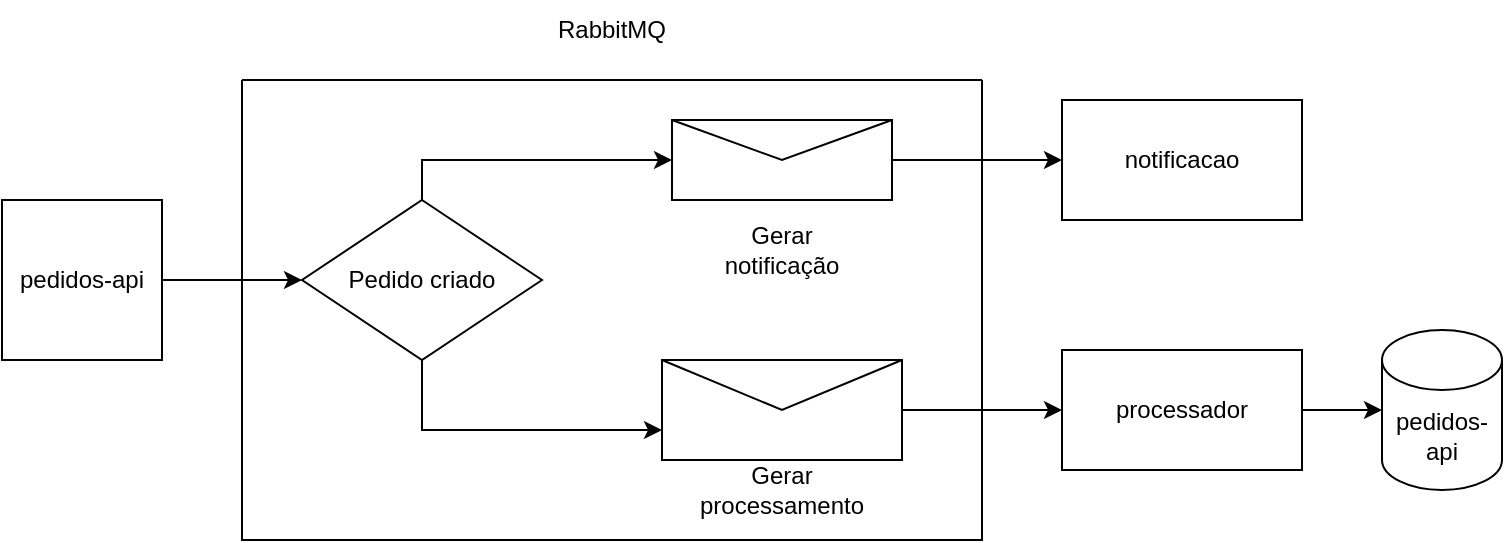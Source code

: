 <mxfile version="28.2.8">
  <diagram name="Página-1" id="nGdix9Tefhak79_3T-nR">
    <mxGraphModel dx="864" dy="482" grid="1" gridSize="10" guides="1" tooltips="1" connect="1" arrows="1" fold="1" page="1" pageScale="1" pageWidth="827" pageHeight="1169" background="#ffffff" math="0" shadow="0">
      <root>
        <mxCell id="0" />
        <mxCell id="1" parent="0" />
        <mxCell id="QhsTkfnuILe21DntARuZ-6" value="" style="edgeStyle=orthogonalEdgeStyle;rounded=0;orthogonalLoop=1;jettySize=auto;html=1;" edge="1" parent="1" source="QhsTkfnuILe21DntARuZ-1" target="QhsTkfnuILe21DntARuZ-5">
          <mxGeometry relative="1" as="geometry" />
        </mxCell>
        <mxCell id="QhsTkfnuILe21DntARuZ-1" value="pedidos-api" style="whiteSpace=wrap;html=1;aspect=fixed;" vertex="1" parent="1">
          <mxGeometry x="50" y="160" width="80" height="80" as="geometry" />
        </mxCell>
        <mxCell id="QhsTkfnuILe21DntARuZ-18" value="" style="edgeStyle=orthogonalEdgeStyle;rounded=0;orthogonalLoop=1;jettySize=auto;html=1;" edge="1" parent="1" source="QhsTkfnuILe21DntARuZ-25" target="QhsTkfnuILe21DntARuZ-17">
          <mxGeometry relative="1" as="geometry">
            <mxPoint x="540" y="260" as="sourcePoint" />
          </mxGeometry>
        </mxCell>
        <mxCell id="QhsTkfnuILe21DntARuZ-16" value="" style="edgeStyle=orthogonalEdgeStyle;rounded=0;orthogonalLoop=1;jettySize=auto;html=1;exitX=1;exitY=0.5;exitDx=0;exitDy=0;" edge="1" parent="1" source="QhsTkfnuILe21DntARuZ-24" target="QhsTkfnuILe21DntARuZ-15">
          <mxGeometry relative="1" as="geometry">
            <mxPoint x="540" y="140" as="sourcePoint" />
          </mxGeometry>
        </mxCell>
        <mxCell id="QhsTkfnuILe21DntARuZ-15" value="notificacao" style="whiteSpace=wrap;html=1;" vertex="1" parent="1">
          <mxGeometry x="580" y="110" width="120" height="60" as="geometry" />
        </mxCell>
        <mxCell id="QhsTkfnuILe21DntARuZ-35" value="" style="edgeStyle=orthogonalEdgeStyle;rounded=0;orthogonalLoop=1;jettySize=auto;html=1;" edge="1" parent="1" source="QhsTkfnuILe21DntARuZ-17" target="QhsTkfnuILe21DntARuZ-34">
          <mxGeometry relative="1" as="geometry" />
        </mxCell>
        <mxCell id="QhsTkfnuILe21DntARuZ-17" value="processador" style="whiteSpace=wrap;html=1;" vertex="1" parent="1">
          <mxGeometry x="580" y="235" width="120" height="60" as="geometry" />
        </mxCell>
        <mxCell id="QhsTkfnuILe21DntARuZ-19" value="" style="swimlane;startSize=0;" vertex="1" parent="1">
          <mxGeometry x="170" y="100" width="370" height="230" as="geometry" />
        </mxCell>
        <mxCell id="QhsTkfnuILe21DntARuZ-38" value="" style="edgeStyle=orthogonalEdgeStyle;rounded=0;orthogonalLoop=1;jettySize=auto;html=1;entryX=0;entryY=0.7;entryDx=0;entryDy=0;" edge="1" parent="QhsTkfnuILe21DntARuZ-19" source="QhsTkfnuILe21DntARuZ-5" target="QhsTkfnuILe21DntARuZ-25">
          <mxGeometry relative="1" as="geometry">
            <mxPoint x="90" y="230" as="targetPoint" />
            <Array as="points">
              <mxPoint x="90" y="175" />
            </Array>
          </mxGeometry>
        </mxCell>
        <mxCell id="QhsTkfnuILe21DntARuZ-5" value="Pedido criado" style="rhombus;whiteSpace=wrap;html=1;" vertex="1" parent="QhsTkfnuILe21DntARuZ-19">
          <mxGeometry x="30" y="60" width="120" height="80" as="geometry" />
        </mxCell>
        <mxCell id="QhsTkfnuILe21DntARuZ-22" value="Gerar notificação" style="text;html=1;whiteSpace=wrap;strokeColor=none;fillColor=none;align=center;verticalAlign=middle;rounded=0;fontColor=#000000;" vertex="1" parent="QhsTkfnuILe21DntARuZ-19">
          <mxGeometry x="240" y="70" width="60" height="30" as="geometry" />
        </mxCell>
        <mxCell id="QhsTkfnuILe21DntARuZ-23" value="Gerar processamento" style="text;html=1;whiteSpace=wrap;strokeColor=none;fillColor=none;align=center;verticalAlign=middle;rounded=0;fontColor=#000000;" vertex="1" parent="QhsTkfnuILe21DntARuZ-19">
          <mxGeometry x="240" y="190" width="60" height="30" as="geometry" />
        </mxCell>
        <mxCell id="QhsTkfnuILe21DntARuZ-24" value="" style="shape=message;html=1;html=1;outlineConnect=0;labelPosition=center;verticalLabelPosition=bottom;align=center;verticalAlign=top;" vertex="1" parent="QhsTkfnuILe21DntARuZ-19">
          <mxGeometry x="215" y="20" width="110" height="40" as="geometry" />
        </mxCell>
        <mxCell id="QhsTkfnuILe21DntARuZ-14" value="" style="edgeStyle=orthogonalEdgeStyle;rounded=0;orthogonalLoop=1;jettySize=auto;html=1;entryX=0;entryY=0.5;entryDx=0;entryDy=0;" edge="1" parent="QhsTkfnuILe21DntARuZ-19" source="QhsTkfnuILe21DntARuZ-5" target="QhsTkfnuILe21DntARuZ-24">
          <mxGeometry relative="1" as="geometry">
            <mxPoint x="210" y="40" as="targetPoint" />
            <Array as="points">
              <mxPoint x="90" y="40" />
            </Array>
          </mxGeometry>
        </mxCell>
        <mxCell id="QhsTkfnuILe21DntARuZ-25" value="" style="shape=message;html=1;html=1;outlineConnect=0;labelPosition=center;verticalLabelPosition=bottom;align=center;verticalAlign=top;" vertex="1" parent="QhsTkfnuILe21DntARuZ-19">
          <mxGeometry x="210" y="140" width="120" height="50" as="geometry" />
        </mxCell>
        <mxCell id="QhsTkfnuILe21DntARuZ-20" value="RabbitMQ" style="text;html=1;whiteSpace=wrap;align=center;verticalAlign=middle;rounded=0;fontColor=#000000;" vertex="1" parent="1">
          <mxGeometry x="325" y="60" width="60" height="30" as="geometry" />
        </mxCell>
        <mxCell id="QhsTkfnuILe21DntARuZ-34" value="pedidos-api" style="shape=cylinder3;whiteSpace=wrap;html=1;boundedLbl=1;backgroundOutline=1;size=15;" vertex="1" parent="1">
          <mxGeometry x="740" y="225" width="60" height="80" as="geometry" />
        </mxCell>
      </root>
    </mxGraphModel>
  </diagram>
</mxfile>
